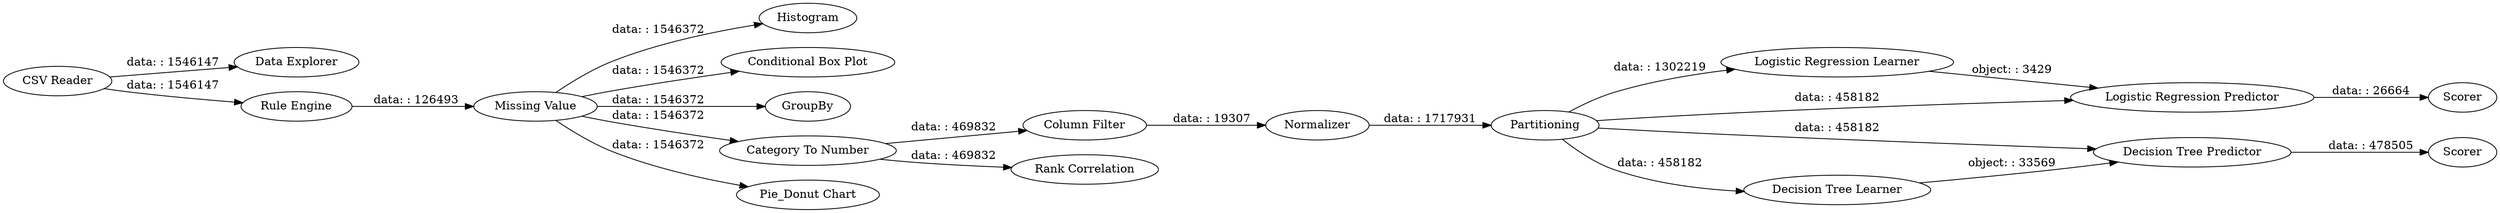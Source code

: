 digraph {
	"-4477398422949732987_80" [label="Logistic Regression Learner"]
	"-4477398422949732987_68" [label=Histogram]
	"-4477398422949732987_74" [label="Conditional Box Plot"]
	"-4477398422949732987_79" [label=Partitioning]
	"-4477398422949732987_5" [label="Column Filter"]
	"-4477398422949732987_2" [label="Data Explorer"]
	"-4477398422949732987_3" [label="Missing Value"]
	"-4477398422949732987_72" [label="Rule Engine"]
	"-4477398422949732987_78" [label="Rank Correlation"]
	"-4477398422949732987_71" [label=GroupBy]
	"-4477398422949732987_4" [label="Category To Number"]
	"-4477398422949732987_84" [label="Decision Tree Learner"]
	"-4477398422949732987_81" [label="Logistic Regression Predictor"]
	"-4477398422949732987_85" [label="Decision Tree Predictor"]
	"-4477398422949732987_1" [label="CSV Reader"]
	"-4477398422949732987_82" [label=Scorer]
	"-4477398422949732987_88" [label=Scorer]
	"-4477398422949732987_6" [label=Normalizer]
	"-4477398422949732987_67" [label="Pie_Donut Chart"]
	"-4477398422949732987_81" -> "-4477398422949732987_82" [label="data: : 26664"]
	"-4477398422949732987_5" -> "-4477398422949732987_6" [label="data: : 19307"]
	"-4477398422949732987_3" -> "-4477398422949732987_71" [label="data: : 1546372"]
	"-4477398422949732987_79" -> "-4477398422949732987_80" [label="data: : 1302219"]
	"-4477398422949732987_3" -> "-4477398422949732987_68" [label="data: : 1546372"]
	"-4477398422949732987_3" -> "-4477398422949732987_74" [label="data: : 1546372"]
	"-4477398422949732987_3" -> "-4477398422949732987_67" [label="data: : 1546372"]
	"-4477398422949732987_85" -> "-4477398422949732987_88" [label="data: : 478505"]
	"-4477398422949732987_72" -> "-4477398422949732987_3" [label="data: : 126493"]
	"-4477398422949732987_84" -> "-4477398422949732987_85" [label="object: : 33569"]
	"-4477398422949732987_4" -> "-4477398422949732987_78" [label="data: : 469832"]
	"-4477398422949732987_79" -> "-4477398422949732987_85" [label="data: : 458182"]
	"-4477398422949732987_79" -> "-4477398422949732987_81" [label="data: : 458182"]
	"-4477398422949732987_1" -> "-4477398422949732987_72" [label="data: : 1546147"]
	"-4477398422949732987_79" -> "-4477398422949732987_84" [label="data: : 458182"]
	"-4477398422949732987_80" -> "-4477398422949732987_81" [label="object: : 3429"]
	"-4477398422949732987_1" -> "-4477398422949732987_2" [label="data: : 1546147"]
	"-4477398422949732987_4" -> "-4477398422949732987_5" [label="data: : 469832"]
	"-4477398422949732987_6" -> "-4477398422949732987_79" [label="data: : 1717931"]
	"-4477398422949732987_3" -> "-4477398422949732987_4" [label="data: : 1546372"]
	rankdir=LR
}
